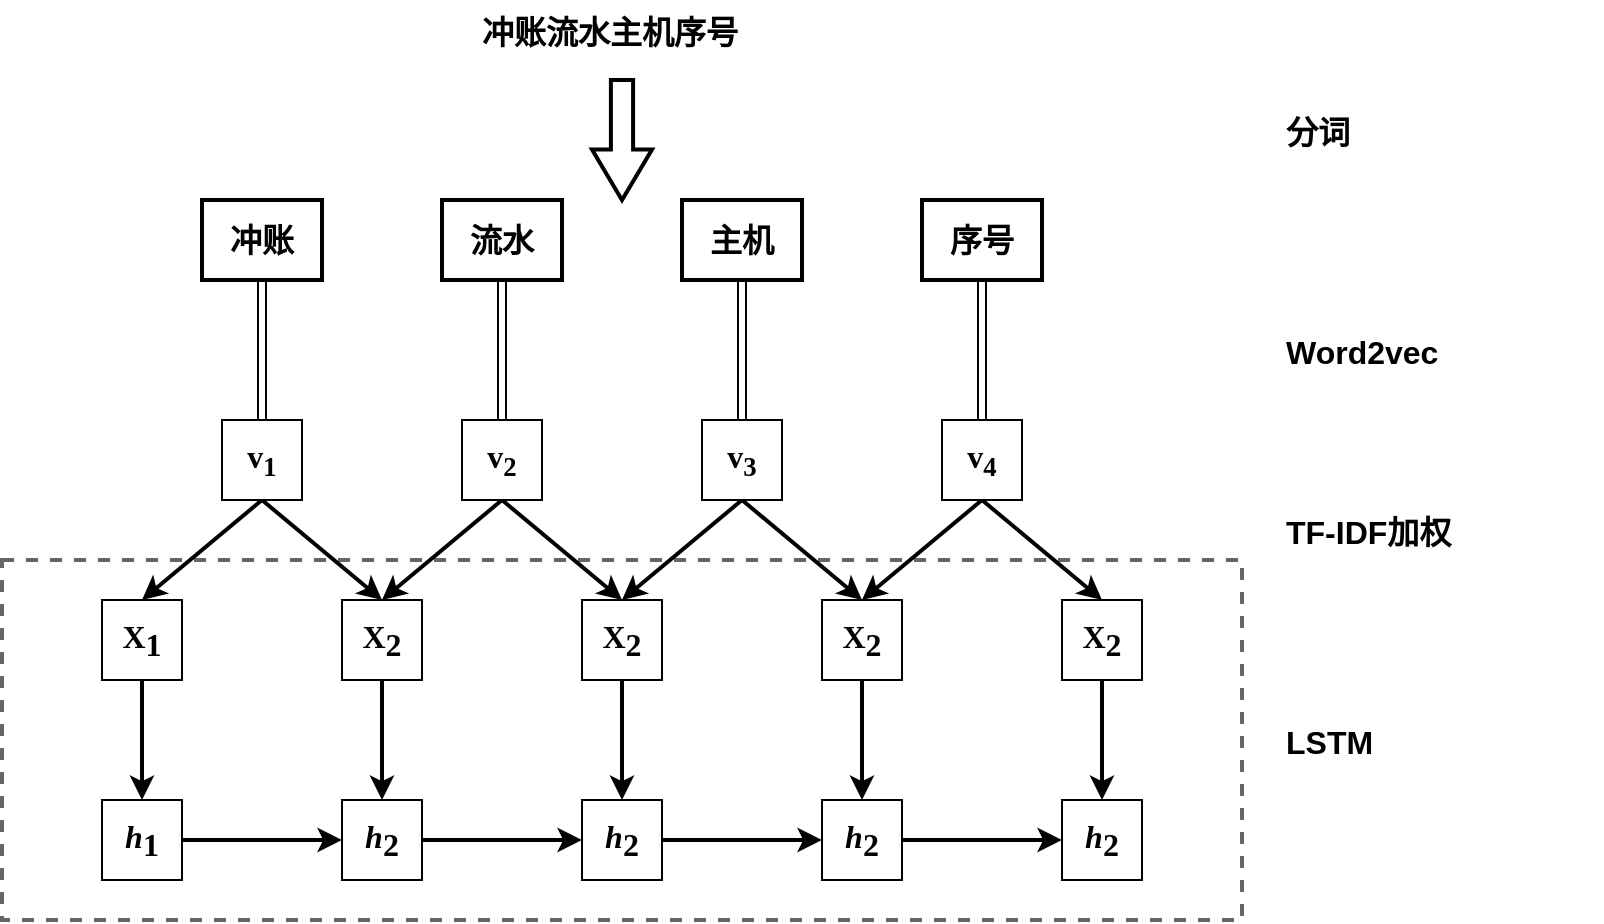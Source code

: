 <mxfile version="14.7.6" type="github" pages="3">
  <diagram id="sP3Y_K0_8GBx8_YusRyA" name="第 1 页">
    <mxGraphModel dx="2638" dy="1348" grid="1" gridSize="10" guides="1" tooltips="1" connect="1" arrows="1" fold="1" page="0" pageScale="1" pageWidth="827" pageHeight="1169" math="0" shadow="0">
      <root>
        <mxCell id="0" />
        <mxCell id="1" parent="0" />
        <mxCell id="rUDEp83lE1K8BglCtXKg-25" style="edgeStyle=orthogonalEdgeStyle;shape=link;rounded=0;orthogonalLoop=1;jettySize=auto;html=1;exitX=0.5;exitY=1;exitDx=0;exitDy=0;entryX=0.5;entryY=0;entryDx=0;entryDy=0;strokeWidth=1;" edge="1" parent="1" source="rUDEp83lE1K8BglCtXKg-1" target="rUDEp83lE1K8BglCtXKg-5">
          <mxGeometry relative="1" as="geometry" />
        </mxCell>
        <mxCell id="rUDEp83lE1K8BglCtXKg-1" value="&lt;font face=&quot;宋体&quot; size=&quot;1&quot;&gt;&lt;b style=&quot;font-size: 16px&quot;&gt;冲账&lt;/b&gt;&lt;/font&gt;" style="rounded=0;whiteSpace=wrap;html=1;strokeWidth=2;" vertex="1" parent="1">
          <mxGeometry x="-1390" y="-340" width="60" height="40" as="geometry" />
        </mxCell>
        <mxCell id="rUDEp83lE1K8BglCtXKg-28" value="" style="edgeStyle=orthogonalEdgeStyle;shape=link;rounded=0;orthogonalLoop=1;jettySize=auto;html=1;strokeWidth=1;" edge="1" parent="1" source="rUDEp83lE1K8BglCtXKg-2" target="rUDEp83lE1K8BglCtXKg-8">
          <mxGeometry relative="1" as="geometry" />
        </mxCell>
        <mxCell id="rUDEp83lE1K8BglCtXKg-2" value="&lt;span&gt;&lt;font face=&quot;宋体&quot; size=&quot;1&quot;&gt;&lt;b style=&quot;font-size: 16px&quot;&gt;序号&lt;/b&gt;&lt;/font&gt;&lt;/span&gt;" style="rounded=0;whiteSpace=wrap;html=1;strokeWidth=2;" vertex="1" parent="1">
          <mxGeometry x="-1030" y="-340" width="60" height="40" as="geometry" />
        </mxCell>
        <mxCell id="rUDEp83lE1K8BglCtXKg-27" value="" style="edgeStyle=orthogonalEdgeStyle;shape=link;rounded=0;orthogonalLoop=1;jettySize=auto;html=1;strokeWidth=1;" edge="1" parent="1" source="rUDEp83lE1K8BglCtXKg-3" target="rUDEp83lE1K8BglCtXKg-6">
          <mxGeometry relative="1" as="geometry" />
        </mxCell>
        <mxCell id="rUDEp83lE1K8BglCtXKg-3" value="&lt;span&gt;&lt;font face=&quot;宋体&quot; size=&quot;1&quot;&gt;&lt;b style=&quot;font-size: 16px&quot;&gt;主机&lt;/b&gt;&lt;/font&gt;&lt;/span&gt;" style="rounded=0;whiteSpace=wrap;html=1;strokeWidth=2;" vertex="1" parent="1">
          <mxGeometry x="-1150" y="-340" width="60" height="40" as="geometry" />
        </mxCell>
        <mxCell id="rUDEp83lE1K8BglCtXKg-26" style="edgeStyle=orthogonalEdgeStyle;shape=link;rounded=0;orthogonalLoop=1;jettySize=auto;html=1;exitX=0.5;exitY=1;exitDx=0;exitDy=0;strokeWidth=1;" edge="1" parent="1" source="rUDEp83lE1K8BglCtXKg-4" target="rUDEp83lE1K8BglCtXKg-7">
          <mxGeometry relative="1" as="geometry" />
        </mxCell>
        <mxCell id="rUDEp83lE1K8BglCtXKg-4" value="&lt;span&gt;&lt;font face=&quot;宋体&quot; size=&quot;1&quot;&gt;&lt;b style=&quot;font-size: 16px&quot;&gt;流水&lt;/b&gt;&lt;/font&gt;&lt;/span&gt;" style="rounded=0;whiteSpace=wrap;html=1;strokeWidth=2;" vertex="1" parent="1">
          <mxGeometry x="-1270" y="-340" width="60" height="40" as="geometry" />
        </mxCell>
        <mxCell id="rUDEp83lE1K8BglCtXKg-29" style="edgeStyle=none;rounded=0;orthogonalLoop=1;jettySize=auto;html=1;exitX=0.5;exitY=1;exitDx=0;exitDy=0;entryX=0.5;entryY=0;entryDx=0;entryDy=0;strokeWidth=2;" edge="1" parent="1" source="rUDEp83lE1K8BglCtXKg-5" target="rUDEp83lE1K8BglCtXKg-15">
          <mxGeometry relative="1" as="geometry" />
        </mxCell>
        <mxCell id="rUDEp83lE1K8BglCtXKg-31" style="edgeStyle=none;rounded=0;orthogonalLoop=1;jettySize=auto;html=1;exitX=0.5;exitY=1;exitDx=0;exitDy=0;entryX=0.5;entryY=0;entryDx=0;entryDy=0;strokeWidth=2;" edge="1" parent="1" source="rUDEp83lE1K8BglCtXKg-5" target="rUDEp83lE1K8BglCtXKg-13">
          <mxGeometry relative="1" as="geometry" />
        </mxCell>
        <mxCell id="rUDEp83lE1K8BglCtXKg-5" value="&lt;font face=&quot;Times New Roman&quot; style=&quot;font-size: 16px&quot;&gt;&lt;b&gt;v&lt;/b&gt;&lt;b&gt;&lt;sub&gt;1&lt;/sub&gt;&lt;/b&gt;&lt;/font&gt;" style="rounded=0;whiteSpace=wrap;html=1;perimeterSpacing=0;strokeWidth=1;" vertex="1" parent="1">
          <mxGeometry x="-1380" y="-230" width="40" height="40" as="geometry" />
        </mxCell>
        <mxCell id="rUDEp83lE1K8BglCtXKg-35" style="edgeStyle=none;rounded=0;orthogonalLoop=1;jettySize=auto;html=1;exitX=0.5;exitY=1;exitDx=0;exitDy=0;entryX=0.5;entryY=0;entryDx=0;entryDy=0;strokeWidth=2;" edge="1" parent="1" source="rUDEp83lE1K8BglCtXKg-6" target="rUDEp83lE1K8BglCtXKg-14">
          <mxGeometry relative="1" as="geometry" />
        </mxCell>
        <mxCell id="rUDEp83lE1K8BglCtXKg-36" style="edgeStyle=none;rounded=0;orthogonalLoop=1;jettySize=auto;html=1;exitX=0.5;exitY=1;exitDx=0;exitDy=0;entryX=0.5;entryY=0;entryDx=0;entryDy=0;strokeWidth=2;" edge="1" parent="1" source="rUDEp83lE1K8BglCtXKg-6" target="rUDEp83lE1K8BglCtXKg-12">
          <mxGeometry relative="1" as="geometry" />
        </mxCell>
        <mxCell id="rUDEp83lE1K8BglCtXKg-6" value="&lt;font style=&quot;font-size: 16px&quot;&gt;&lt;b style=&quot;font-family: &amp;#34;times new roman&amp;#34;&quot;&gt;v&lt;/b&gt;&lt;b style=&quot;font-family: &amp;#34;times new roman&amp;#34;&quot;&gt;&lt;sub&gt;3&lt;/sub&gt;&lt;/b&gt;&lt;/font&gt;" style="rounded=0;whiteSpace=wrap;html=1;strokeWidth=1;" vertex="1" parent="1">
          <mxGeometry x="-1140" y="-230" width="40" height="40" as="geometry" />
        </mxCell>
        <mxCell id="rUDEp83lE1K8BglCtXKg-33" style="edgeStyle=none;rounded=0;orthogonalLoop=1;jettySize=auto;html=1;exitX=0.5;exitY=1;exitDx=0;exitDy=0;entryX=0.5;entryY=0;entryDx=0;entryDy=0;strokeWidth=2;" edge="1" parent="1" source="rUDEp83lE1K8BglCtXKg-7" target="rUDEp83lE1K8BglCtXKg-13">
          <mxGeometry relative="1" as="geometry" />
        </mxCell>
        <mxCell id="rUDEp83lE1K8BglCtXKg-34" style="edgeStyle=none;rounded=0;orthogonalLoop=1;jettySize=auto;html=1;exitX=0.5;exitY=1;exitDx=0;exitDy=0;entryX=0.5;entryY=0;entryDx=0;entryDy=0;strokeWidth=2;" edge="1" parent="1" source="rUDEp83lE1K8BglCtXKg-7" target="rUDEp83lE1K8BglCtXKg-14">
          <mxGeometry relative="1" as="geometry" />
        </mxCell>
        <mxCell id="rUDEp83lE1K8BglCtXKg-7" value="&lt;font style=&quot;font-size: 16px&quot;&gt;&lt;b style=&quot;font-family: &amp;#34;times new roman&amp;#34;&quot;&gt;v&lt;/b&gt;&lt;b style=&quot;font-family: &amp;#34;times new roman&amp;#34;&quot;&gt;&lt;sub&gt;2&lt;/sub&gt;&lt;/b&gt;&lt;/font&gt;" style="rounded=0;whiteSpace=wrap;html=1;strokeWidth=1;" vertex="1" parent="1">
          <mxGeometry x="-1260" y="-230" width="40" height="40" as="geometry" />
        </mxCell>
        <mxCell id="rUDEp83lE1K8BglCtXKg-37" style="edgeStyle=none;rounded=0;orthogonalLoop=1;jettySize=auto;html=1;exitX=0.5;exitY=1;exitDx=0;exitDy=0;entryX=0.5;entryY=0;entryDx=0;entryDy=0;strokeWidth=2;" edge="1" parent="1" source="rUDEp83lE1K8BglCtXKg-8" target="rUDEp83lE1K8BglCtXKg-12">
          <mxGeometry relative="1" as="geometry" />
        </mxCell>
        <mxCell id="rUDEp83lE1K8BglCtXKg-38" style="edgeStyle=none;rounded=0;orthogonalLoop=1;jettySize=auto;html=1;exitX=0.5;exitY=1;exitDx=0;exitDy=0;entryX=0.5;entryY=0;entryDx=0;entryDy=0;strokeWidth=2;" edge="1" parent="1" source="rUDEp83lE1K8BglCtXKg-8" target="rUDEp83lE1K8BglCtXKg-10">
          <mxGeometry relative="1" as="geometry" />
        </mxCell>
        <mxCell id="rUDEp83lE1K8BglCtXKg-8" value="&lt;font style=&quot;font-size: 16px&quot;&gt;&lt;b style=&quot;font-family: &amp;#34;times new roman&amp;#34;&quot;&gt;v&lt;/b&gt;&lt;b style=&quot;font-family: &amp;#34;times new roman&amp;#34;&quot;&gt;&lt;sub&gt;4&lt;/sub&gt;&lt;/b&gt;&lt;/font&gt;" style="rounded=0;whiteSpace=wrap;html=1;strokeWidth=1;" vertex="1" parent="1">
          <mxGeometry x="-1020" y="-230" width="40" height="40" as="geometry" />
        </mxCell>
        <mxCell id="rUDEp83lE1K8BglCtXKg-43" style="edgeStyle=none;rounded=0;orthogonalLoop=1;jettySize=auto;html=1;exitX=0.5;exitY=1;exitDx=0;exitDy=0;entryX=0.5;entryY=0;entryDx=0;entryDy=0;strokeWidth=2;" edge="1" parent="1" source="rUDEp83lE1K8BglCtXKg-10" target="rUDEp83lE1K8BglCtXKg-20">
          <mxGeometry relative="1" as="geometry" />
        </mxCell>
        <mxCell id="rUDEp83lE1K8BglCtXKg-10" value="&lt;b style=&quot;font-family: &amp;#34;times new roman&amp;#34; ; font-size: 16px&quot;&gt;&lt;font style=&quot;font-size: 16px&quot;&gt;X&lt;/font&gt;&lt;sub&gt;&lt;font style=&quot;font-size: 16px&quot;&gt;2&lt;/font&gt;&lt;/sub&gt;&lt;/b&gt;" style="rounded=0;whiteSpace=wrap;html=1;" vertex="1" parent="1">
          <mxGeometry x="-960" y="-140" width="40" height="40" as="geometry" />
        </mxCell>
        <mxCell id="rUDEp83lE1K8BglCtXKg-42" style="edgeStyle=none;rounded=0;orthogonalLoop=1;jettySize=auto;html=1;exitX=0.5;exitY=1;exitDx=0;exitDy=0;entryX=0.5;entryY=0;entryDx=0;entryDy=0;strokeWidth=2;" edge="1" parent="1" source="rUDEp83lE1K8BglCtXKg-12" target="rUDEp83lE1K8BglCtXKg-21">
          <mxGeometry relative="1" as="geometry" />
        </mxCell>
        <mxCell id="rUDEp83lE1K8BglCtXKg-12" value="&lt;b style=&quot;font-family: &amp;#34;times new roman&amp;#34; ; font-size: 16px&quot;&gt;&lt;font style=&quot;font-size: 16px&quot;&gt;X&lt;/font&gt;&lt;sub&gt;&lt;font style=&quot;font-size: 16px&quot;&gt;2&lt;/font&gt;&lt;/sub&gt;&lt;/b&gt;" style="rounded=0;whiteSpace=wrap;html=1;" vertex="1" parent="1">
          <mxGeometry x="-1080" y="-140" width="40" height="40" as="geometry" />
        </mxCell>
        <mxCell id="rUDEp83lE1K8BglCtXKg-40" style="edgeStyle=none;rounded=0;orthogonalLoop=1;jettySize=auto;html=1;exitX=0.5;exitY=1;exitDx=0;exitDy=0;strokeWidth=2;" edge="1" parent="1" source="rUDEp83lE1K8BglCtXKg-13" target="rUDEp83lE1K8BglCtXKg-22">
          <mxGeometry relative="1" as="geometry" />
        </mxCell>
        <mxCell id="rUDEp83lE1K8BglCtXKg-13" value="&lt;b style=&quot;font-family: &amp;#34;times new roman&amp;#34; ; font-size: 16px&quot;&gt;&lt;font style=&quot;font-size: 16px&quot;&gt;X&lt;/font&gt;&lt;sub&gt;&lt;font style=&quot;font-size: 16px&quot;&gt;2&lt;/font&gt;&lt;/sub&gt;&lt;/b&gt;" style="rounded=0;whiteSpace=wrap;html=1;" vertex="1" parent="1">
          <mxGeometry x="-1320" y="-140" width="40" height="40" as="geometry" />
        </mxCell>
        <mxCell id="rUDEp83lE1K8BglCtXKg-41" style="edgeStyle=none;rounded=0;orthogonalLoop=1;jettySize=auto;html=1;exitX=0.5;exitY=1;exitDx=0;exitDy=0;strokeWidth=2;" edge="1" parent="1" source="rUDEp83lE1K8BglCtXKg-14" target="rUDEp83lE1K8BglCtXKg-23">
          <mxGeometry relative="1" as="geometry" />
        </mxCell>
        <mxCell id="rUDEp83lE1K8BglCtXKg-14" value="&lt;b style=&quot;font-family: &amp;#34;times new roman&amp;#34; ; font-size: 16px&quot;&gt;&lt;font style=&quot;font-size: 16px&quot;&gt;X&lt;/font&gt;&lt;sub&gt;&lt;font style=&quot;font-size: 16px&quot;&gt;2&lt;/font&gt;&lt;/sub&gt;&lt;/b&gt;" style="rounded=0;whiteSpace=wrap;html=1;" vertex="1" parent="1">
          <mxGeometry x="-1200" y="-140" width="40" height="40" as="geometry" />
        </mxCell>
        <mxCell id="rUDEp83lE1K8BglCtXKg-39" style="edgeStyle=none;rounded=0;orthogonalLoop=1;jettySize=auto;html=1;exitX=0.5;exitY=1;exitDx=0;exitDy=0;entryX=0.5;entryY=0;entryDx=0;entryDy=0;strokeWidth=2;" edge="1" parent="1" source="rUDEp83lE1K8BglCtXKg-15" target="rUDEp83lE1K8BglCtXKg-24">
          <mxGeometry relative="1" as="geometry" />
        </mxCell>
        <mxCell id="rUDEp83lE1K8BglCtXKg-15" value="&lt;b style=&quot;font-family: &amp;#34;times new roman&amp;#34; ; font-size: 16px&quot;&gt;&lt;font style=&quot;font-size: 16px&quot;&gt;X&lt;/font&gt;&lt;sub&gt;&lt;font style=&quot;font-size: 16px&quot;&gt;1&lt;/font&gt;&lt;/sub&gt;&lt;/b&gt;" style="rounded=0;whiteSpace=wrap;html=1;" vertex="1" parent="1">
          <mxGeometry x="-1440" y="-140" width="40" height="40" as="geometry" />
        </mxCell>
        <mxCell id="rUDEp83lE1K8BglCtXKg-20" value="&lt;b style=&quot;font-size: 16px&quot;&gt;&lt;font face=&quot;Times New Roman&quot; style=&quot;font-size: 16px&quot;&gt;&lt;i&gt;&lt;font style=&quot;font-size: 16px&quot;&gt;h&lt;/font&gt;&lt;/i&gt;&lt;sub&gt;&lt;font style=&quot;font-size: 16px&quot;&gt;2&lt;/font&gt;&lt;/sub&gt;&lt;/font&gt;&lt;/b&gt;" style="rounded=0;whiteSpace=wrap;html=1;" vertex="1" parent="1">
          <mxGeometry x="-960" y="-40" width="40" height="40" as="geometry" />
        </mxCell>
        <mxCell id="rUDEp83lE1K8BglCtXKg-61" style="edgeStyle=none;rounded=0;orthogonalLoop=1;jettySize=auto;html=1;exitX=1;exitY=0.5;exitDx=0;exitDy=0;entryX=0;entryY=0.5;entryDx=0;entryDy=0;strokeWidth=2;" edge="1" parent="1" source="rUDEp83lE1K8BglCtXKg-21" target="rUDEp83lE1K8BglCtXKg-20">
          <mxGeometry relative="1" as="geometry" />
        </mxCell>
        <mxCell id="rUDEp83lE1K8BglCtXKg-21" value="&lt;b style=&quot;font-size: 16px&quot;&gt;&lt;font face=&quot;Times New Roman&quot; style=&quot;font-size: 16px&quot;&gt;&lt;i&gt;&lt;font style=&quot;font-size: 16px&quot;&gt;h&lt;/font&gt;&lt;/i&gt;&lt;sub&gt;&lt;font style=&quot;font-size: 16px&quot;&gt;2&lt;/font&gt;&lt;/sub&gt;&lt;/font&gt;&lt;/b&gt;" style="rounded=0;whiteSpace=wrap;html=1;" vertex="1" parent="1">
          <mxGeometry x="-1080" y="-40" width="40" height="40" as="geometry" />
        </mxCell>
        <mxCell id="rUDEp83lE1K8BglCtXKg-58" style="edgeStyle=none;rounded=0;orthogonalLoop=1;jettySize=auto;html=1;exitX=1;exitY=0.5;exitDx=0;exitDy=0;entryX=0;entryY=0.5;entryDx=0;entryDy=0;strokeWidth=2;" edge="1" parent="1" source="rUDEp83lE1K8BglCtXKg-22" target="rUDEp83lE1K8BglCtXKg-23">
          <mxGeometry relative="1" as="geometry" />
        </mxCell>
        <mxCell id="rUDEp83lE1K8BglCtXKg-22" value="&lt;b style=&quot;font-size: 16px&quot;&gt;&lt;font face=&quot;Times New Roman&quot; style=&quot;font-size: 16px&quot;&gt;&lt;i&gt;&lt;font style=&quot;font-size: 16px&quot;&gt;h&lt;/font&gt;&lt;/i&gt;&lt;sub&gt;&lt;font style=&quot;font-size: 16px&quot;&gt;2&lt;/font&gt;&lt;/sub&gt;&lt;/font&gt;&lt;/b&gt;" style="rounded=0;whiteSpace=wrap;html=1;" vertex="1" parent="1">
          <mxGeometry x="-1320" y="-40" width="40" height="40" as="geometry" />
        </mxCell>
        <mxCell id="rUDEp83lE1K8BglCtXKg-59" style="edgeStyle=none;rounded=0;orthogonalLoop=1;jettySize=auto;html=1;exitX=1;exitY=0.5;exitDx=0;exitDy=0;entryX=0;entryY=0.5;entryDx=0;entryDy=0;strokeWidth=2;" edge="1" parent="1" source="rUDEp83lE1K8BglCtXKg-23" target="rUDEp83lE1K8BglCtXKg-21">
          <mxGeometry relative="1" as="geometry" />
        </mxCell>
        <mxCell id="rUDEp83lE1K8BglCtXKg-23" value="&lt;b style=&quot;font-size: 16px&quot;&gt;&lt;font face=&quot;Times New Roman&quot; style=&quot;font-size: 16px&quot;&gt;&lt;i&gt;&lt;font style=&quot;font-size: 16px&quot;&gt;h&lt;/font&gt;&lt;/i&gt;&lt;sub&gt;&lt;font style=&quot;font-size: 16px&quot;&gt;2&lt;/font&gt;&lt;/sub&gt;&lt;/font&gt;&lt;/b&gt;" style="rounded=0;whiteSpace=wrap;html=1;" vertex="1" parent="1">
          <mxGeometry x="-1200" y="-40" width="40" height="40" as="geometry" />
        </mxCell>
        <mxCell id="rUDEp83lE1K8BglCtXKg-57" style="edgeStyle=none;rounded=0;orthogonalLoop=1;jettySize=auto;html=1;exitX=1;exitY=0.5;exitDx=0;exitDy=0;entryX=0;entryY=0.5;entryDx=0;entryDy=0;strokeWidth=2;" edge="1" parent="1" source="rUDEp83lE1K8BglCtXKg-24" target="rUDEp83lE1K8BglCtXKg-22">
          <mxGeometry relative="1" as="geometry" />
        </mxCell>
        <mxCell id="rUDEp83lE1K8BglCtXKg-24" value="&lt;b style=&quot;font-family: &amp;#34;times new roman&amp;#34; ; font-size: 16px&quot;&gt;&lt;i&gt;&lt;font style=&quot;font-size: 16px&quot;&gt;h&lt;/font&gt;&lt;/i&gt;&lt;sub&gt;&lt;font style=&quot;font-size: 16px&quot;&gt;1&lt;/font&gt;&lt;/sub&gt;&lt;/b&gt;" style="rounded=0;whiteSpace=wrap;html=1;" vertex="1" parent="1">
          <mxGeometry x="-1440" y="-40" width="40" height="40" as="geometry" />
        </mxCell>
        <mxCell id="rUDEp83lE1K8BglCtXKg-44" value="&lt;span style=&quot;color: rgb(0 , 0 , 0) ; font-style: normal ; letter-spacing: normal ; text-align: center ; text-indent: 0px ; text-transform: none ; word-spacing: 0px ; background-color: rgb(255 , 255 , 255)&quot;&gt;&lt;font face=&quot;宋体&quot; size=&quot;1&quot;&gt;&lt;b style=&quot;font-size: 16px&quot;&gt;冲账流水主机序号&lt;/b&gt;&lt;/font&gt;&lt;/span&gt;" style="text;whiteSpace=wrap;html=1;" vertex="1" parent="1">
          <mxGeometry x="-1252.5" y="-440" width="145" height="30" as="geometry" />
        </mxCell>
        <mxCell id="rUDEp83lE1K8BglCtXKg-46" value="" style="html=1;shadow=0;dashed=0;align=center;verticalAlign=middle;shape=mxgraph.arrows2.arrow;dy=0.63;dx=25.23;direction=south;notch=0;strokeWidth=2;" vertex="1" parent="1">
          <mxGeometry x="-1195" y="-400" width="30" height="60" as="geometry" />
        </mxCell>
        <mxCell id="rUDEp83lE1K8BglCtXKg-47" value="&lt;b style=&quot;color: rgb(0 , 0 , 0) ; font-style: normal ; letter-spacing: normal ; text-align: center ; text-indent: 0px ; text-transform: none ; word-spacing: 0px ; background-color: rgb(255 , 255 , 255) ; font-size: 16px&quot;&gt;分词&lt;/b&gt;" style="text;whiteSpace=wrap;html=1;" vertex="1" parent="1">
          <mxGeometry x="-850" y="-390" width="160" height="30" as="geometry" />
        </mxCell>
        <mxCell id="rUDEp83lE1K8BglCtXKg-48" value="&lt;b style=&quot;color: rgb(0 , 0 , 0) ; font-style: normal ; letter-spacing: normal ; text-align: center ; text-indent: 0px ; text-transform: none ; word-spacing: 0px ; background-color: rgb(255 , 255 , 255) ; font-size: 16px&quot;&gt;Word2vec&lt;/b&gt;" style="text;whiteSpace=wrap;html=1;" vertex="1" parent="1">
          <mxGeometry x="-850" y="-280" width="160" height="30" as="geometry" />
        </mxCell>
        <mxCell id="rUDEp83lE1K8BglCtXKg-49" value="&lt;b style=&quot;color: rgb(0 , 0 , 0) ; font-style: normal ; letter-spacing: normal ; text-align: center ; text-indent: 0px ; text-transform: none ; word-spacing: 0px ; background-color: rgb(255 , 255 , 255) ; font-size: 16px&quot;&gt;TF-IDF加权&lt;/b&gt;" style="text;whiteSpace=wrap;html=1;" vertex="1" parent="1">
          <mxGeometry x="-850" y="-190" width="160" height="30" as="geometry" />
        </mxCell>
        <mxCell id="rUDEp83lE1K8BglCtXKg-51" value="&lt;b style=&quot;color: rgb(0 , 0 , 0) ; font-style: normal ; letter-spacing: normal ; text-align: center ; text-indent: 0px ; text-transform: none ; word-spacing: 0px ; background-color: rgb(255 , 255 , 255) ; font-size: 16px&quot;&gt;LSTM&lt;/b&gt;" style="text;whiteSpace=wrap;html=1;" vertex="1" parent="1">
          <mxGeometry x="-850" y="-85" width="160" height="30" as="geometry" />
        </mxCell>
        <mxCell id="rUDEp83lE1K8BglCtXKg-56" value="" style="rounded=0;whiteSpace=wrap;html=1;fillColor=none;dashed=1;strokeWidth=2;opacity=60;" vertex="1" parent="1">
          <mxGeometry x="-1490" y="-160" width="620" height="180" as="geometry" />
        </mxCell>
      </root>
    </mxGraphModel>
  </diagram>
  <diagram id="sRdnrUpQi35nS8NunfuF" name="第 2 页">
    <mxGraphModel dx="2642" dy="920" grid="1" gridSize="10" guides="1" tooltips="1" connect="1" arrows="1" fold="1" page="0" pageScale="1" pageWidth="827" pageHeight="1169" math="0" shadow="0">
      <root>
        <mxCell id="NwX8Io1kYPteeoP_P1_u-0" />
        <mxCell id="NwX8Io1kYPteeoP_P1_u-1" parent="NwX8Io1kYPteeoP_P1_u-0" />
        <mxCell id="NwX8Io1kYPteeoP_P1_u-22" style="edgeStyle=none;rounded=0;orthogonalLoop=1;jettySize=auto;html=1;exitX=0.5;exitY=1;exitDx=0;exitDy=0;entryX=0.5;entryY=0;entryDx=0;entryDy=0;strokeWidth=2;" edge="1" parent="NwX8Io1kYPteeoP_P1_u-1" source="NwX8Io1kYPteeoP_P1_u-23" target="NwX8Io1kYPteeoP_P1_u-32">
          <mxGeometry relative="1" as="geometry" />
        </mxCell>
        <mxCell id="NwX8Io1kYPteeoP_P1_u-23" value="&lt;b style=&quot;font-family: &amp;#34;times new roman&amp;#34; ; font-size: 16px&quot;&gt;&lt;font style=&quot;font-size: 16px&quot;&gt;X&lt;/font&gt;&lt;sub&gt;&lt;font style=&quot;font-size: 16px&quot;&gt;2&lt;/font&gt;&lt;/sub&gt;&lt;/b&gt;" style="rounded=0;whiteSpace=wrap;html=1;" vertex="1" parent="NwX8Io1kYPteeoP_P1_u-1">
          <mxGeometry x="-960" y="-140" width="40" height="40" as="geometry" />
        </mxCell>
        <mxCell id="NwX8Io1kYPteeoP_P1_u-24" style="edgeStyle=none;rounded=0;orthogonalLoop=1;jettySize=auto;html=1;exitX=0.5;exitY=1;exitDx=0;exitDy=0;entryX=0.5;entryY=0;entryDx=0;entryDy=0;strokeWidth=2;" edge="1" parent="NwX8Io1kYPteeoP_P1_u-1" source="NwX8Io1kYPteeoP_P1_u-25" target="NwX8Io1kYPteeoP_P1_u-34">
          <mxGeometry relative="1" as="geometry" />
        </mxCell>
        <mxCell id="NwX8Io1kYPteeoP_P1_u-25" value="&lt;b style=&quot;font-family: &amp;#34;times new roman&amp;#34; ; font-size: 16px&quot;&gt;&lt;font style=&quot;font-size: 16px&quot;&gt;X&lt;/font&gt;&lt;sub&gt;&lt;font style=&quot;font-size: 16px&quot;&gt;2&lt;/font&gt;&lt;/sub&gt;&lt;/b&gt;" style="rounded=0;whiteSpace=wrap;html=1;" vertex="1" parent="NwX8Io1kYPteeoP_P1_u-1">
          <mxGeometry x="-1080" y="-140" width="40" height="40" as="geometry" />
        </mxCell>
        <mxCell id="NwX8Io1kYPteeoP_P1_u-26" style="edgeStyle=none;rounded=0;orthogonalLoop=1;jettySize=auto;html=1;exitX=0.5;exitY=1;exitDx=0;exitDy=0;strokeWidth=2;" edge="1" parent="NwX8Io1kYPteeoP_P1_u-1" source="NwX8Io1kYPteeoP_P1_u-27" target="NwX8Io1kYPteeoP_P1_u-36">
          <mxGeometry relative="1" as="geometry" />
        </mxCell>
        <mxCell id="NwX8Io1kYPteeoP_P1_u-27" value="&lt;b style=&quot;font-family: &amp;#34;times new roman&amp;#34; ; font-size: 16px&quot;&gt;&lt;font style=&quot;font-size: 16px&quot;&gt;X&lt;/font&gt;&lt;sub&gt;&lt;font style=&quot;font-size: 16px&quot;&gt;2&lt;/font&gt;&lt;/sub&gt;&lt;/b&gt;" style="rounded=0;whiteSpace=wrap;html=1;" vertex="1" parent="NwX8Io1kYPteeoP_P1_u-1">
          <mxGeometry x="-1320" y="-140" width="40" height="40" as="geometry" />
        </mxCell>
        <mxCell id="NwX8Io1kYPteeoP_P1_u-28" style="edgeStyle=none;rounded=0;orthogonalLoop=1;jettySize=auto;html=1;exitX=0.5;exitY=1;exitDx=0;exitDy=0;strokeWidth=2;" edge="1" parent="NwX8Io1kYPteeoP_P1_u-1" source="NwX8Io1kYPteeoP_P1_u-29" target="NwX8Io1kYPteeoP_P1_u-38">
          <mxGeometry relative="1" as="geometry" />
        </mxCell>
        <mxCell id="NwX8Io1kYPteeoP_P1_u-29" value="&lt;b style=&quot;font-family: &amp;#34;times new roman&amp;#34; ; font-size: 16px&quot;&gt;&lt;font style=&quot;font-size: 16px&quot;&gt;X&lt;/font&gt;&lt;sub&gt;&lt;font style=&quot;font-size: 16px&quot;&gt;2&lt;/font&gt;&lt;/sub&gt;&lt;/b&gt;" style="rounded=0;whiteSpace=wrap;html=1;" vertex="1" parent="NwX8Io1kYPteeoP_P1_u-1">
          <mxGeometry x="-1200" y="-140" width="40" height="40" as="geometry" />
        </mxCell>
        <mxCell id="NwX8Io1kYPteeoP_P1_u-30" style="edgeStyle=none;rounded=0;orthogonalLoop=1;jettySize=auto;html=1;exitX=0.5;exitY=1;exitDx=0;exitDy=0;entryX=0.5;entryY=0;entryDx=0;entryDy=0;strokeWidth=2;" edge="1" parent="NwX8Io1kYPteeoP_P1_u-1" source="NwX8Io1kYPteeoP_P1_u-31" target="NwX8Io1kYPteeoP_P1_u-40">
          <mxGeometry relative="1" as="geometry" />
        </mxCell>
        <mxCell id="NwX8Io1kYPteeoP_P1_u-31" value="&lt;b style=&quot;font-family: &amp;#34;times new roman&amp;#34; ; font-size: 16px&quot;&gt;&lt;font style=&quot;font-size: 16px&quot;&gt;X&lt;/font&gt;&lt;sub&gt;&lt;font style=&quot;font-size: 16px&quot;&gt;1&lt;/font&gt;&lt;/sub&gt;&lt;/b&gt;" style="rounded=0;whiteSpace=wrap;html=1;" vertex="1" parent="NwX8Io1kYPteeoP_P1_u-1">
          <mxGeometry x="-1440" y="-140" width="40" height="40" as="geometry" />
        </mxCell>
        <mxCell id="NwX8Io1kYPteeoP_P1_u-56" style="edgeStyle=orthogonalEdgeStyle;rounded=0;orthogonalLoop=1;jettySize=auto;html=1;exitX=0.5;exitY=1;exitDx=0;exitDy=0;entryX=0.5;entryY=0;entryDx=0;entryDy=0;strokeWidth=2;" edge="1" parent="NwX8Io1kYPteeoP_P1_u-1" source="NwX8Io1kYPteeoP_P1_u-32" target="NwX8Io1kYPteeoP_P1_u-51">
          <mxGeometry relative="1" as="geometry" />
        </mxCell>
        <mxCell id="NwX8Io1kYPteeoP_P1_u-32" value="&lt;b style=&quot;font-size: 16px&quot;&gt;&lt;font face=&quot;Times New Roman&quot; style=&quot;font-size: 16px&quot;&gt;&lt;i&gt;&lt;font style=&quot;font-size: 16px&quot;&gt;h&lt;/font&gt;&lt;/i&gt;&lt;sub&gt;&lt;font style=&quot;font-size: 16px&quot;&gt;2&lt;/font&gt;&lt;/sub&gt;&lt;/font&gt;&lt;/b&gt;" style="rounded=0;whiteSpace=wrap;html=1;" vertex="1" parent="NwX8Io1kYPteeoP_P1_u-1">
          <mxGeometry x="-960" y="-40" width="40" height="40" as="geometry" />
        </mxCell>
        <mxCell id="NwX8Io1kYPteeoP_P1_u-33" style="edgeStyle=none;rounded=0;orthogonalLoop=1;jettySize=auto;html=1;exitX=1;exitY=0.5;exitDx=0;exitDy=0;entryX=0;entryY=0.5;entryDx=0;entryDy=0;strokeWidth=2;" edge="1" parent="NwX8Io1kYPteeoP_P1_u-1" source="NwX8Io1kYPteeoP_P1_u-34" target="NwX8Io1kYPteeoP_P1_u-32">
          <mxGeometry relative="1" as="geometry" />
        </mxCell>
        <mxCell id="NwX8Io1kYPteeoP_P1_u-55" style="edgeStyle=orthogonalEdgeStyle;rounded=0;orthogonalLoop=1;jettySize=auto;html=1;exitX=0.5;exitY=1;exitDx=0;exitDy=0;entryX=0.5;entryY=0;entryDx=0;entryDy=0;strokeWidth=2;" edge="1" parent="NwX8Io1kYPteeoP_P1_u-1" source="NwX8Io1kYPteeoP_P1_u-34" target="NwX8Io1kYPteeoP_P1_u-51">
          <mxGeometry relative="1" as="geometry" />
        </mxCell>
        <mxCell id="NwX8Io1kYPteeoP_P1_u-34" value="&lt;b style=&quot;font-size: 16px&quot;&gt;&lt;font face=&quot;Times New Roman&quot; style=&quot;font-size: 16px&quot;&gt;&lt;i&gt;&lt;font style=&quot;font-size: 16px&quot;&gt;h&lt;/font&gt;&lt;/i&gt;&lt;sub&gt;&lt;font style=&quot;font-size: 16px&quot;&gt;2&lt;/font&gt;&lt;/sub&gt;&lt;/font&gt;&lt;/b&gt;" style="rounded=0;whiteSpace=wrap;html=1;" vertex="1" parent="NwX8Io1kYPteeoP_P1_u-1">
          <mxGeometry x="-1080" y="-40" width="40" height="40" as="geometry" />
        </mxCell>
        <mxCell id="NwX8Io1kYPteeoP_P1_u-35" style="edgeStyle=none;rounded=0;orthogonalLoop=1;jettySize=auto;html=1;exitX=1;exitY=0.5;exitDx=0;exitDy=0;entryX=0;entryY=0.5;entryDx=0;entryDy=0;strokeWidth=2;" edge="1" parent="NwX8Io1kYPteeoP_P1_u-1" source="NwX8Io1kYPteeoP_P1_u-36" target="NwX8Io1kYPteeoP_P1_u-38">
          <mxGeometry relative="1" as="geometry" />
        </mxCell>
        <mxCell id="NwX8Io1kYPteeoP_P1_u-54" style="edgeStyle=orthogonalEdgeStyle;rounded=0;orthogonalLoop=1;jettySize=auto;html=1;exitX=0.5;exitY=1;exitDx=0;exitDy=0;entryX=0.5;entryY=0;entryDx=0;entryDy=0;strokeWidth=2;" edge="1" parent="NwX8Io1kYPteeoP_P1_u-1" source="NwX8Io1kYPteeoP_P1_u-36" target="NwX8Io1kYPteeoP_P1_u-51">
          <mxGeometry relative="1" as="geometry" />
        </mxCell>
        <mxCell id="NwX8Io1kYPteeoP_P1_u-36" value="&lt;b style=&quot;font-size: 16px&quot;&gt;&lt;font face=&quot;Times New Roman&quot; style=&quot;font-size: 16px&quot;&gt;&lt;i&gt;&lt;font style=&quot;font-size: 16px&quot;&gt;h&lt;/font&gt;&lt;/i&gt;&lt;sub&gt;&lt;font style=&quot;font-size: 16px&quot;&gt;2&lt;/font&gt;&lt;/sub&gt;&lt;/font&gt;&lt;/b&gt;" style="rounded=0;whiteSpace=wrap;html=1;" vertex="1" parent="NwX8Io1kYPteeoP_P1_u-1">
          <mxGeometry x="-1320" y="-40" width="40" height="40" as="geometry" />
        </mxCell>
        <mxCell id="NwX8Io1kYPteeoP_P1_u-37" style="edgeStyle=none;rounded=0;orthogonalLoop=1;jettySize=auto;html=1;exitX=1;exitY=0.5;exitDx=0;exitDy=0;entryX=0;entryY=0.5;entryDx=0;entryDy=0;strokeWidth=2;" edge="1" parent="NwX8Io1kYPteeoP_P1_u-1" source="NwX8Io1kYPteeoP_P1_u-38" target="NwX8Io1kYPteeoP_P1_u-34">
          <mxGeometry relative="1" as="geometry" />
        </mxCell>
        <mxCell id="NwX8Io1kYPteeoP_P1_u-52" value="" style="edgeStyle=orthogonalEdgeStyle;rounded=0;orthogonalLoop=1;jettySize=auto;html=1;strokeWidth=2;" edge="1" parent="NwX8Io1kYPteeoP_P1_u-1" source="NwX8Io1kYPteeoP_P1_u-38" target="NwX8Io1kYPteeoP_P1_u-51">
          <mxGeometry relative="1" as="geometry" />
        </mxCell>
        <mxCell id="NwX8Io1kYPteeoP_P1_u-38" value="&lt;b style=&quot;font-size: 16px&quot;&gt;&lt;font face=&quot;Times New Roman&quot; style=&quot;font-size: 16px&quot;&gt;&lt;i&gt;&lt;font style=&quot;font-size: 16px&quot;&gt;h&lt;/font&gt;&lt;/i&gt;&lt;sub&gt;&lt;font style=&quot;font-size: 16px&quot;&gt;2&lt;/font&gt;&lt;/sub&gt;&lt;/font&gt;&lt;/b&gt;" style="rounded=0;whiteSpace=wrap;html=1;" vertex="1" parent="NwX8Io1kYPteeoP_P1_u-1">
          <mxGeometry x="-1200" y="-40" width="40" height="40" as="geometry" />
        </mxCell>
        <mxCell id="NwX8Io1kYPteeoP_P1_u-39" style="edgeStyle=none;rounded=0;orthogonalLoop=1;jettySize=auto;html=1;exitX=1;exitY=0.5;exitDx=0;exitDy=0;entryX=0;entryY=0.5;entryDx=0;entryDy=0;strokeWidth=2;" edge="1" parent="NwX8Io1kYPteeoP_P1_u-1" source="NwX8Io1kYPteeoP_P1_u-40" target="NwX8Io1kYPteeoP_P1_u-36">
          <mxGeometry relative="1" as="geometry" />
        </mxCell>
        <mxCell id="NwX8Io1kYPteeoP_P1_u-53" style="edgeStyle=orthogonalEdgeStyle;rounded=0;orthogonalLoop=1;jettySize=auto;html=1;exitX=0.5;exitY=1;exitDx=0;exitDy=0;entryX=0.5;entryY=0;entryDx=0;entryDy=0;strokeWidth=2;" edge="1" parent="NwX8Io1kYPteeoP_P1_u-1" source="NwX8Io1kYPteeoP_P1_u-40" target="NwX8Io1kYPteeoP_P1_u-51">
          <mxGeometry relative="1" as="geometry" />
        </mxCell>
        <mxCell id="NwX8Io1kYPteeoP_P1_u-40" value="&lt;b style=&quot;font-family: &amp;#34;times new roman&amp;#34; ; font-size: 16px&quot;&gt;&lt;i&gt;&lt;font style=&quot;font-size: 16px&quot;&gt;h&lt;/font&gt;&lt;/i&gt;&lt;sub&gt;&lt;font style=&quot;font-size: 16px&quot;&gt;1&lt;/font&gt;&lt;/sub&gt;&lt;/b&gt;" style="rounded=0;whiteSpace=wrap;html=1;" vertex="1" parent="NwX8Io1kYPteeoP_P1_u-1">
          <mxGeometry x="-1440" y="-40" width="40" height="40" as="geometry" />
        </mxCell>
        <mxCell id="NwX8Io1kYPteeoP_P1_u-57" style="edgeStyle=orthogonalEdgeStyle;rounded=0;orthogonalLoop=1;jettySize=auto;html=1;exitX=0.5;exitY=1;exitDx=0;exitDy=0;strokeWidth=2;" edge="1" parent="NwX8Io1kYPteeoP_P1_u-1" source="NwX8Io1kYPteeoP_P1_u-51">
          <mxGeometry relative="1" as="geometry">
            <mxPoint x="-1180" y="160" as="targetPoint" />
          </mxGeometry>
        </mxCell>
        <mxCell id="NwX8Io1kYPteeoP_P1_u-51" value="&lt;font face=&quot;Times New Roman&quot;&gt;&lt;span style=&quot;font-size: 16px&quot;&gt;&lt;b&gt;H&lt;/b&gt;&lt;/span&gt;&lt;/font&gt;" style="rounded=0;whiteSpace=wrap;html=1;" vertex="1" parent="NwX8Io1kYPteeoP_P1_u-1">
          <mxGeometry x="-1200" y="80" width="40" height="40" as="geometry" />
        </mxCell>
        <mxCell id="NwX8Io1kYPteeoP_P1_u-61" value="&lt;font style=&quot;font-size: 16px&quot; face=&quot;微软雅黑&quot;&gt;取平均&lt;/font&gt;" style="text;html=1;align=center;verticalAlign=middle;resizable=0;points=[];autosize=1;strokeColor=none;" vertex="1" parent="NwX8Io1kYPteeoP_P1_u-1">
          <mxGeometry x="-1040" y="50" width="60" height="20" as="geometry" />
        </mxCell>
      </root>
    </mxGraphModel>
  </diagram>
  <diagram id="SU1-ai6HkIFb1UEiedgt" name="第 3 页">
    <mxGraphModel dx="1621" dy="645" grid="1" gridSize="10" guides="1" tooltips="1" connect="1" arrows="1" fold="1" page="0" pageScale="1" pageWidth="827" pageHeight="1169" math="0" shadow="0">
      <root>
        <mxCell id="AkglLQtFJoY96tl48QzT-0" />
        <mxCell id="AkglLQtFJoY96tl48QzT-1" parent="AkglLQtFJoY96tl48QzT-0" />
        <mxCell id="AkglLQtFJoY96tl48QzT-24" style="edgeStyle=orthogonalEdgeStyle;orthogonalLoop=1;jettySize=auto;html=1;exitX=0.5;exitY=1;exitDx=0;exitDy=0;entryX=0.5;entryY=0;entryDx=0;entryDy=0;fontFamily=Times New Roman;fontSize=15;strokeWidth=2;rounded=0;" edge="1" parent="AkglLQtFJoY96tl48QzT-1" source="AkglLQtFJoY96tl48QzT-5" target="AkglLQtFJoY96tl48QzT-8">
          <mxGeometry relative="1" as="geometry" />
        </mxCell>
        <mxCell id="AkglLQtFJoY96tl48QzT-5" value="&lt;font style=&quot;font-size: 16px&quot; face=&quot;Helvetica&quot;&gt;文本a&lt;/font&gt;" style="rounded=1;whiteSpace=wrap;html=1;strokeWidth=2;glass=0;shadow=0;sketch=0;fontStyle=1;fontFamily=Times New Roman;labelBackgroundColor=none;fillColor=none;fontSize=15;labelBorderColor=none;" vertex="1" parent="AkglLQtFJoY96tl48QzT-1">
          <mxGeometry x="40" y="110" width="80" height="40" as="geometry" />
        </mxCell>
        <mxCell id="AkglLQtFJoY96tl48QzT-25" value="" style="edgeStyle=orthogonalEdgeStyle;rounded=0;orthogonalLoop=1;jettySize=auto;html=1;fontFamily=Times New Roman;fontSize=15;fontColor=#000000;strokeColor=#000000;strokeWidth=2;" edge="1" parent="AkglLQtFJoY96tl48QzT-1" source="AkglLQtFJoY96tl48QzT-7" target="AkglLQtFJoY96tl48QzT-13">
          <mxGeometry relative="1" as="geometry" />
        </mxCell>
        <mxCell id="AkglLQtFJoY96tl48QzT-7" value="&lt;span style=&quot;font-size: 16px ; font-weight: 700&quot;&gt;文本b&lt;/span&gt;" style="rounded=1;whiteSpace=wrap;html=1;strokeWidth=2;glass=0;labelBorderColor=none;fillColor=none;" vertex="1" parent="AkglLQtFJoY96tl48QzT-1">
          <mxGeometry x="270" y="110" width="80" height="40" as="geometry" />
        </mxCell>
        <mxCell id="AkglLQtFJoY96tl48QzT-30" style="edgeStyle=orthogonalEdgeStyle;rounded=0;orthogonalLoop=1;jettySize=auto;html=1;exitX=0.5;exitY=1;exitDx=0;exitDy=0;entryX=0.5;entryY=0;entryDx=0;entryDy=0;fontFamily=Times New Roman;fontSize=15;fontColor=#000000;strokeColor=#000000;strokeWidth=2;" edge="1" parent="AkglLQtFJoY96tl48QzT-1" source="AkglLQtFJoY96tl48QzT-8" target="AkglLQtFJoY96tl48QzT-9">
          <mxGeometry relative="1" as="geometry" />
        </mxCell>
        <mxCell id="AkglLQtFJoY96tl48QzT-8" value="W&lt;sub&gt;1&lt;/sub&gt;，W&lt;sub&gt;2&lt;/sub&gt;，...，W&lt;sub&gt;n&lt;/sub&gt;" style="rounded=0;whiteSpace=wrap;html=1;strokeWidth=2;fontStyle=1;fontFamily=Times New Roman;labelBackgroundColor=none;fillColor=none;fontSize=15;" vertex="1" parent="AkglLQtFJoY96tl48QzT-1">
          <mxGeometry x="15" y="180" width="130" height="40" as="geometry" />
        </mxCell>
        <mxCell id="AkglLQtFJoY96tl48QzT-31" style="edgeStyle=orthogonalEdgeStyle;rounded=0;orthogonalLoop=1;jettySize=auto;html=1;exitX=0.5;exitY=1;exitDx=0;exitDy=0;entryX=0.5;entryY=0;entryDx=0;entryDy=0;fontFamily=Times New Roman;fontSize=15;fontColor=#000000;strokeColor=#000000;strokeWidth=2;" edge="1" parent="AkglLQtFJoY96tl48QzT-1" source="AkglLQtFJoY96tl48QzT-9" target="AkglLQtFJoY96tl48QzT-11">
          <mxGeometry relative="1" as="geometry" />
        </mxCell>
        <mxCell id="AkglLQtFJoY96tl48QzT-9" value="V&lt;sub&gt;1&lt;/sub&gt;，V&lt;sub&gt;2&lt;/sub&gt;，...，V&lt;sub&gt;n&lt;/sub&gt;" style="rounded=0;whiteSpace=wrap;html=1;strokeWidth=2;fontStyle=1;fontFamily=Times New Roman;labelBackgroundColor=none;fillColor=none;fontSize=15;" vertex="1" parent="AkglLQtFJoY96tl48QzT-1">
          <mxGeometry x="15" y="250" width="130" height="40" as="geometry" />
        </mxCell>
        <mxCell id="AkglLQtFJoY96tl48QzT-28" style="edgeStyle=orthogonalEdgeStyle;rounded=0;orthogonalLoop=1;jettySize=auto;html=1;exitX=0.5;exitY=1;exitDx=0;exitDy=0;entryX=0.5;entryY=0;entryDx=0;entryDy=0;fontFamily=Times New Roman;fontSize=15;fontColor=#000000;strokeColor=#000000;strokeWidth=2;" edge="1" parent="AkglLQtFJoY96tl48QzT-1" source="AkglLQtFJoY96tl48QzT-10" target="AkglLQtFJoY96tl48QzT-12">
          <mxGeometry relative="1" as="geometry" />
        </mxCell>
        <mxCell id="AkglLQtFJoY96tl48QzT-10" value="&lt;span style=&quot;font-family: &amp;#34;times new roman&amp;#34; ; font-size: 15px ; font-weight: 700&quot;&gt;V&lt;/span&gt;&lt;sub style=&quot;font-family: &amp;#34;times new roman&amp;#34; ; font-weight: 700&quot;&gt;1&lt;/sub&gt;&lt;span style=&quot;font-family: &amp;#34;times new roman&amp;#34; ; font-size: 15px ; font-weight: 700&quot;&gt;，V&lt;/span&gt;&lt;sub style=&quot;font-family: &amp;#34;times new roman&amp;#34; ; font-weight: 700&quot;&gt;2&lt;/sub&gt;&lt;span style=&quot;font-family: &amp;#34;times new roman&amp;#34; ; font-size: 15px ; font-weight: 700&quot;&gt;，...，V&lt;/span&gt;&lt;sub style=&quot;font-family: &amp;#34;times new roman&amp;#34; ; font-weight: 700&quot;&gt;m&lt;/sub&gt;" style="rounded=0;whiteSpace=wrap;html=1;strokeWidth=2;fillColor=none;" vertex="1" parent="AkglLQtFJoY96tl48QzT-1">
          <mxGeometry x="245" y="250" width="130" height="40" as="geometry" />
        </mxCell>
        <mxCell id="AkglLQtFJoY96tl48QzT-32" style="edgeStyle=orthogonalEdgeStyle;rounded=0;orthogonalLoop=1;jettySize=auto;html=1;exitX=0.5;exitY=1;exitDx=0;exitDy=0;fontFamily=Times New Roman;fontSize=15;fontColor=#000000;strokeColor=#000000;strokeWidth=2;" edge="1" parent="AkglLQtFJoY96tl48QzT-1" source="AkglLQtFJoY96tl48QzT-11" target="AkglLQtFJoY96tl48QzT-15">
          <mxGeometry relative="1" as="geometry" />
        </mxCell>
        <mxCell id="AkglLQtFJoY96tl48QzT-11" value="X&lt;sub&gt;1&lt;/sub&gt;，...，X&lt;sub&gt;n&lt;/sub&gt;，..." style="rounded=0;whiteSpace=wrap;html=1;strokeWidth=2;fontStyle=1;fontFamily=Times New Roman;labelBackgroundColor=none;fillColor=none;fontSize=15;" vertex="1" parent="AkglLQtFJoY96tl48QzT-1">
          <mxGeometry x="15" y="320" width="130" height="40" as="geometry" />
        </mxCell>
        <mxCell id="AkglLQtFJoY96tl48QzT-29" style="edgeStyle=orthogonalEdgeStyle;rounded=0;orthogonalLoop=1;jettySize=auto;html=1;exitX=0.5;exitY=1;exitDx=0;exitDy=0;entryX=0.5;entryY=0;entryDx=0;entryDy=0;fontFamily=Times New Roman;fontSize=15;fontColor=#000000;strokeColor=#000000;strokeWidth=2;" edge="1" parent="AkglLQtFJoY96tl48QzT-1" source="AkglLQtFJoY96tl48QzT-12" target="AkglLQtFJoY96tl48QzT-17">
          <mxGeometry relative="1" as="geometry" />
        </mxCell>
        <mxCell id="AkglLQtFJoY96tl48QzT-12" value="&lt;span style=&quot;font-family: &amp;#34;times new roman&amp;#34; ; font-size: 15px ; font-weight: 700&quot;&gt;X&lt;/span&gt;&lt;sub style=&quot;font-family: &amp;#34;times new roman&amp;#34; ; font-weight: 700&quot;&gt;1&lt;/sub&gt;&lt;span style=&quot;font-family: &amp;#34;times new roman&amp;#34; ; font-size: 15px ; font-weight: 700&quot;&gt;，...，X&lt;/span&gt;&lt;sub style=&quot;font-family: &amp;#34;times new roman&amp;#34; ; font-weight: 700&quot;&gt;m&lt;/sub&gt;&lt;span style=&quot;font-family: &amp;#34;times new roman&amp;#34; ; font-size: 15px ; font-weight: 700&quot;&gt;，...&lt;/span&gt;" style="rounded=0;whiteSpace=wrap;html=1;strokeWidth=2;fillColor=none;" vertex="1" parent="AkglLQtFJoY96tl48QzT-1">
          <mxGeometry x="245" y="320" width="130" height="40" as="geometry" />
        </mxCell>
        <mxCell id="AkglLQtFJoY96tl48QzT-27" style="edgeStyle=orthogonalEdgeStyle;rounded=0;orthogonalLoop=1;jettySize=auto;html=1;exitX=0.5;exitY=1;exitDx=0;exitDy=0;entryX=0.5;entryY=0;entryDx=0;entryDy=0;fontFamily=Times New Roman;fontSize=15;fontColor=#000000;strokeColor=#000000;strokeWidth=2;" edge="1" parent="AkglLQtFJoY96tl48QzT-1" source="AkglLQtFJoY96tl48QzT-13" target="AkglLQtFJoY96tl48QzT-10">
          <mxGeometry relative="1" as="geometry" />
        </mxCell>
        <mxCell id="AkglLQtFJoY96tl48QzT-13" value="&lt;span style=&quot;font-family: &amp;#34;times new roman&amp;#34; ; font-size: 15px ; font-weight: 700&quot;&gt;W&lt;/span&gt;&lt;sub style=&quot;font-family: &amp;#34;times new roman&amp;#34; ; font-weight: 700&quot;&gt;1&lt;/sub&gt;&lt;span style=&quot;font-family: &amp;#34;times new roman&amp;#34; ; font-size: 15px ; font-weight: 700&quot;&gt;，W&lt;/span&gt;&lt;sub style=&quot;font-family: &amp;#34;times new roman&amp;#34; ; font-weight: 700&quot;&gt;2&lt;/sub&gt;&lt;span style=&quot;font-family: &amp;#34;times new roman&amp;#34; ; font-size: 15px ; font-weight: 700&quot;&gt;，...，W&lt;/span&gt;&lt;sub style=&quot;font-family: &amp;#34;times new roman&amp;#34; ; font-weight: 700&quot;&gt;m&lt;/sub&gt;" style="rounded=0;whiteSpace=wrap;html=1;strokeWidth=2;fillColor=none;" vertex="1" parent="AkglLQtFJoY96tl48QzT-1">
          <mxGeometry x="245" y="180" width="130" height="40" as="geometry" />
        </mxCell>
        <mxCell id="AkglLQtFJoY96tl48QzT-33" style="edgeStyle=orthogonalEdgeStyle;rounded=0;orthogonalLoop=1;jettySize=auto;html=1;exitX=0.5;exitY=1;exitDx=0;exitDy=0;entryX=0.5;entryY=0;entryDx=0;entryDy=0;fontFamily=Times New Roman;fontSize=15;fontColor=#000000;strokeColor=#000000;strokeWidth=2;" edge="1" parent="AkglLQtFJoY96tl48QzT-1" source="AkglLQtFJoY96tl48QzT-15" target="AkglLQtFJoY96tl48QzT-18">
          <mxGeometry relative="1" as="geometry" />
        </mxCell>
        <mxCell id="AkglLQtFJoY96tl48QzT-15" value="LSTM" style="rounded=0;whiteSpace=wrap;html=1;strokeWidth=2;fontStyle=1;fontFamily=Times New Roman;labelBackgroundColor=none;fillColor=none;fontSize=15;" vertex="1" parent="AkglLQtFJoY96tl48QzT-1">
          <mxGeometry x="40" y="422" width="80" height="40" as="geometry" />
        </mxCell>
        <mxCell id="AkglLQtFJoY96tl48QzT-34" style="edgeStyle=orthogonalEdgeStyle;rounded=0;orthogonalLoop=1;jettySize=auto;html=1;exitX=0.5;exitY=1;exitDx=0;exitDy=0;fontFamily=Times New Roman;fontSize=15;fontColor=#000000;strokeColor=#000000;strokeWidth=2;" edge="1" parent="AkglLQtFJoY96tl48QzT-1" source="AkglLQtFJoY96tl48QzT-17" target="AkglLQtFJoY96tl48QzT-19">
          <mxGeometry relative="1" as="geometry" />
        </mxCell>
        <mxCell id="AkglLQtFJoY96tl48QzT-17" value="&lt;span style=&quot;font-family: &amp;#34;times new roman&amp;#34; ; font-size: 15px ; font-weight: 700&quot;&gt;LSTM&lt;/span&gt;" style="rounded=0;whiteSpace=wrap;html=1;strokeWidth=2;fillColor=none;" vertex="1" parent="AkglLQtFJoY96tl48QzT-1">
          <mxGeometry x="270" y="422" width="80" height="40" as="geometry" />
        </mxCell>
        <mxCell id="AkglLQtFJoY96tl48QzT-35" style="edgeStyle=orthogonalEdgeStyle;rounded=0;orthogonalLoop=1;jettySize=auto;html=1;exitX=0.5;exitY=1;exitDx=0;exitDy=0;entryX=0.5;entryY=0;entryDx=0;entryDy=0;fontFamily=Times New Roman;fontSize=15;fontColor=#000000;strokeColor=#000000;strokeWidth=2;" edge="1" parent="AkglLQtFJoY96tl48QzT-1" source="AkglLQtFJoY96tl48QzT-18" target="AkglLQtFJoY96tl48QzT-20">
          <mxGeometry relative="1" as="geometry" />
        </mxCell>
        <mxCell id="AkglLQtFJoY96tl48QzT-18" value="&lt;font style=&quot;font-size: 16px&quot; face=&quot;Helvetica&quot;&gt;全连接层&lt;/font&gt;" style="rounded=0;whiteSpace=wrap;html=1;strokeWidth=2;fontStyle=1;fontFamily=Times New Roman;labelBackgroundColor=none;fillColor=none;fontSize=15;" vertex="1" parent="AkglLQtFJoY96tl48QzT-1">
          <mxGeometry x="15" y="492" width="130" height="40" as="geometry" />
        </mxCell>
        <mxCell id="AkglLQtFJoY96tl48QzT-36" style="edgeStyle=orthogonalEdgeStyle;rounded=0;orthogonalLoop=1;jettySize=auto;html=1;exitX=0.5;exitY=1;exitDx=0;exitDy=0;entryX=0.5;entryY=0;entryDx=0;entryDy=0;fontFamily=Times New Roman;fontSize=15;fontColor=#000000;strokeColor=#000000;strokeWidth=2;" edge="1" parent="AkglLQtFJoY96tl48QzT-1" source="AkglLQtFJoY96tl48QzT-19" target="AkglLQtFJoY96tl48QzT-21">
          <mxGeometry relative="1" as="geometry" />
        </mxCell>
        <mxCell id="AkglLQtFJoY96tl48QzT-19" value="&lt;span style=&quot;font-size: 16px ; font-weight: 700&quot;&gt;全连接层&lt;/span&gt;" style="rounded=0;whiteSpace=wrap;html=1;strokeWidth=2;fillColor=none;" vertex="1" parent="AkglLQtFJoY96tl48QzT-1">
          <mxGeometry x="245" y="492" width="130" height="40" as="geometry" />
        </mxCell>
        <mxCell id="AkglLQtFJoY96tl48QzT-38" style="edgeStyle=orthogonalEdgeStyle;rounded=0;orthogonalLoop=1;jettySize=auto;html=1;exitX=0.5;exitY=1;exitDx=0;exitDy=0;fontFamily=Times New Roman;fontSize=15;fontColor=#000000;strokeColor=#000000;strokeWidth=2;" edge="1" parent="AkglLQtFJoY96tl48QzT-1" source="AkglLQtFJoY96tl48QzT-20" target="AkglLQtFJoY96tl48QzT-22">
          <mxGeometry relative="1" as="geometry" />
        </mxCell>
        <mxCell id="AkglLQtFJoY96tl48QzT-20" value="X&lt;sub&gt;a&lt;/sub&gt;" style="rounded=0;whiteSpace=wrap;html=1;strokeWidth=2;fontStyle=1;fontFamily=Times New Roman;labelBackgroundColor=none;fillColor=none;fontSize=15;" vertex="1" parent="AkglLQtFJoY96tl48QzT-1">
          <mxGeometry x="15" y="562" width="130" height="40" as="geometry" />
        </mxCell>
        <mxCell id="AkglLQtFJoY96tl48QzT-37" style="edgeStyle=orthogonalEdgeStyle;rounded=0;orthogonalLoop=1;jettySize=auto;html=1;exitX=0.5;exitY=1;exitDx=0;exitDy=0;entryX=0.5;entryY=0;entryDx=0;entryDy=0;fontFamily=Times New Roman;fontSize=15;fontColor=#000000;strokeColor=#000000;strokeWidth=2;" edge="1" parent="AkglLQtFJoY96tl48QzT-1" source="AkglLQtFJoY96tl48QzT-21" target="AkglLQtFJoY96tl48QzT-22">
          <mxGeometry relative="1" as="geometry" />
        </mxCell>
        <mxCell id="AkglLQtFJoY96tl48QzT-21" value="&lt;span style=&quot;font-family: &amp;#34;times new roman&amp;#34; ; font-size: 15px ; font-weight: 700&quot;&gt;X&lt;/span&gt;&lt;sub style=&quot;font-family: &amp;#34;times new roman&amp;#34; ; font-weight: 700&quot;&gt;b&lt;/sub&gt;" style="rounded=0;whiteSpace=wrap;html=1;strokeWidth=2;fillColor=none;" vertex="1" parent="AkglLQtFJoY96tl48QzT-1">
          <mxGeometry x="245" y="562" width="130" height="40" as="geometry" />
        </mxCell>
        <mxCell id="AkglLQtFJoY96tl48QzT-22" value="&lt;font style=&quot;font-size: 16px&quot;&gt;&lt;b&gt;相似度&lt;/b&gt;&lt;/font&gt;" style="rounded=1;whiteSpace=wrap;html=1;strokeWidth=2;fillColor=none;" vertex="1" parent="AkglLQtFJoY96tl48QzT-1">
          <mxGeometry x="155" y="670" width="80" height="40" as="geometry" />
        </mxCell>
        <mxCell id="AkglLQtFJoY96tl48QzT-39" value="&lt;font style=&quot;font-size: 16px&quot;&gt;&lt;b&gt;分词&lt;/b&gt;&lt;/font&gt;" style="text;html=1;align=center;verticalAlign=middle;resizable=0;points=[];autosize=1;strokeColor=none;fontSize=15;fontFamily=Times New Roman;fontColor=#000000;" vertex="1" parent="AkglLQtFJoY96tl48QzT-1">
          <mxGeometry x="170" y="190" width="50" height="20" as="geometry" />
        </mxCell>
        <mxCell id="AkglLQtFJoY96tl48QzT-40" value="&lt;font style=&quot;font-size: 16px&quot;&gt;&lt;b&gt;Word2vec&lt;/b&gt;&lt;/font&gt;" style="text;html=1;align=center;verticalAlign=middle;resizable=0;points=[];autosize=1;strokeColor=none;fontSize=15;fontFamily=Times New Roman;fontColor=#000000;" vertex="1" parent="AkglLQtFJoY96tl48QzT-1">
          <mxGeometry x="150" y="260" width="90" height="20" as="geometry" />
        </mxCell>
        <mxCell id="AkglLQtFJoY96tl48QzT-41" value="&lt;font style=&quot;font-size: 16px&quot;&gt;&lt;b&gt;TF-IDF&lt;/b&gt;&lt;/font&gt;" style="text;html=1;align=center;verticalAlign=middle;resizable=0;points=[];autosize=1;strokeColor=none;fontSize=15;fontFamily=Times New Roman;fontColor=#000000;" vertex="1" parent="AkglLQtFJoY96tl48QzT-1">
          <mxGeometry x="160" y="330" width="70" height="20" as="geometry" />
        </mxCell>
        <mxCell id="AkglLQtFJoY96tl48QzT-42" value="" style="rounded=0;whiteSpace=wrap;html=1;shadow=0;glass=0;labelBackgroundColor=none;sketch=0;fontFamily=Times New Roman;fontSize=15;fontColor=#000000;strokeColor=#000000;strokeWidth=2;fillColor=none;textOpacity=70;dashed=1;opacity=70;" vertex="1" parent="AkglLQtFJoY96tl48QzT-1">
          <mxGeometry x="-27.5" y="100" width="445" height="270" as="geometry" />
        </mxCell>
        <mxCell id="AkglLQtFJoY96tl48QzT-43" value="" style="rounded=0;whiteSpace=wrap;html=1;shadow=0;glass=0;labelBackgroundColor=none;sketch=0;fontFamily=Times New Roman;fontSize=15;fontColor=#000000;strokeColor=#000000;strokeWidth=2;fillColor=none;textOpacity=70;dashed=1;opacity=70;" vertex="1" parent="AkglLQtFJoY96tl48QzT-1">
          <mxGeometry x="-27.5" y="402" width="445" height="220" as="geometry" />
        </mxCell>
        <mxCell id="AkglLQtFJoY96tl48QzT-44" value="&lt;font style=&quot;font-size: 16px&quot;&gt;&lt;b&gt;Siamese网络&lt;/b&gt;&lt;/font&gt;" style="text;html=1;align=center;verticalAlign=middle;resizable=0;points=[];autosize=1;strokeColor=none;fontSize=15;fontFamily=Times New Roman;fontColor=#000000;" vertex="1" parent="AkglLQtFJoY96tl48QzT-1">
          <mxGeometry x="145" y="450" width="100" height="20" as="geometry" />
        </mxCell>
      </root>
    </mxGraphModel>
  </diagram>
</mxfile>

